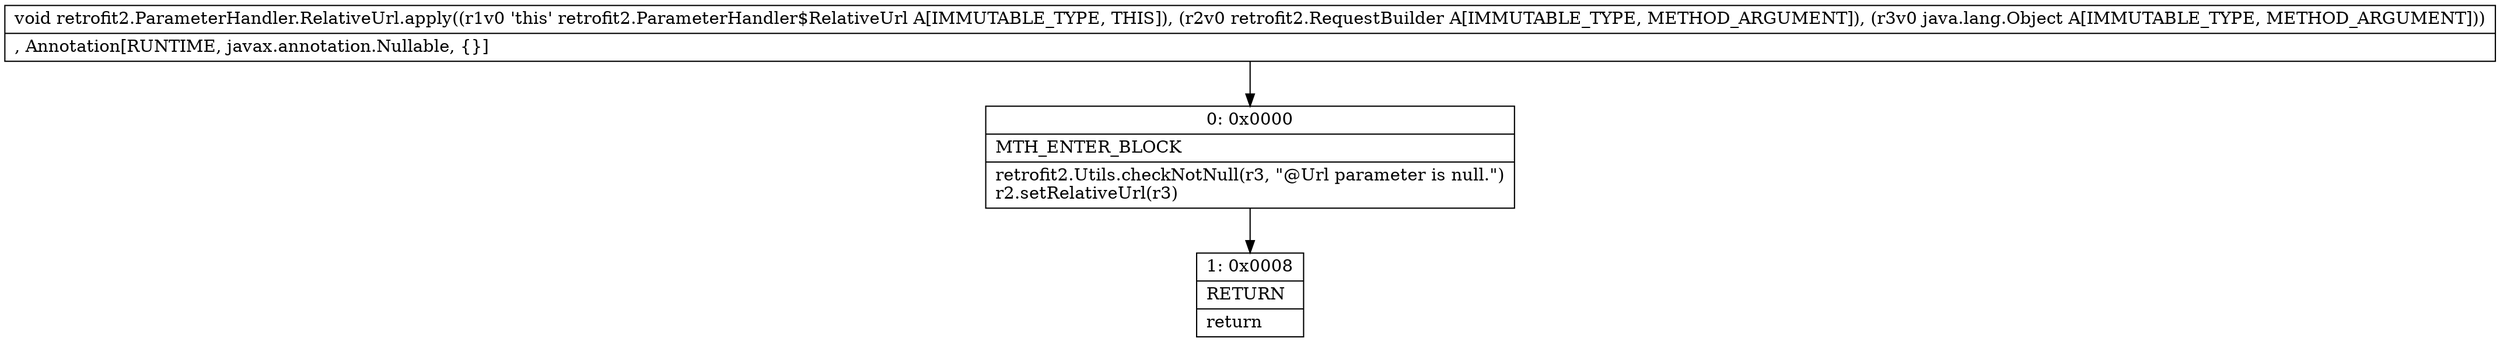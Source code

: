digraph "CFG forretrofit2.ParameterHandler.RelativeUrl.apply(Lretrofit2\/RequestBuilder;Ljava\/lang\/Object;)V" {
Node_0 [shape=record,label="{0\:\ 0x0000|MTH_ENTER_BLOCK\l|retrofit2.Utils.checkNotNull(r3, \"@Url parameter is null.\")\lr2.setRelativeUrl(r3)\l}"];
Node_1 [shape=record,label="{1\:\ 0x0008|RETURN\l|return\l}"];
MethodNode[shape=record,label="{void retrofit2.ParameterHandler.RelativeUrl.apply((r1v0 'this' retrofit2.ParameterHandler$RelativeUrl A[IMMUTABLE_TYPE, THIS]), (r2v0 retrofit2.RequestBuilder A[IMMUTABLE_TYPE, METHOD_ARGUMENT]), (r3v0 java.lang.Object A[IMMUTABLE_TYPE, METHOD_ARGUMENT]))  | , Annotation[RUNTIME, javax.annotation.Nullable, \{\}]\l}"];
MethodNode -> Node_0;
Node_0 -> Node_1;
}

